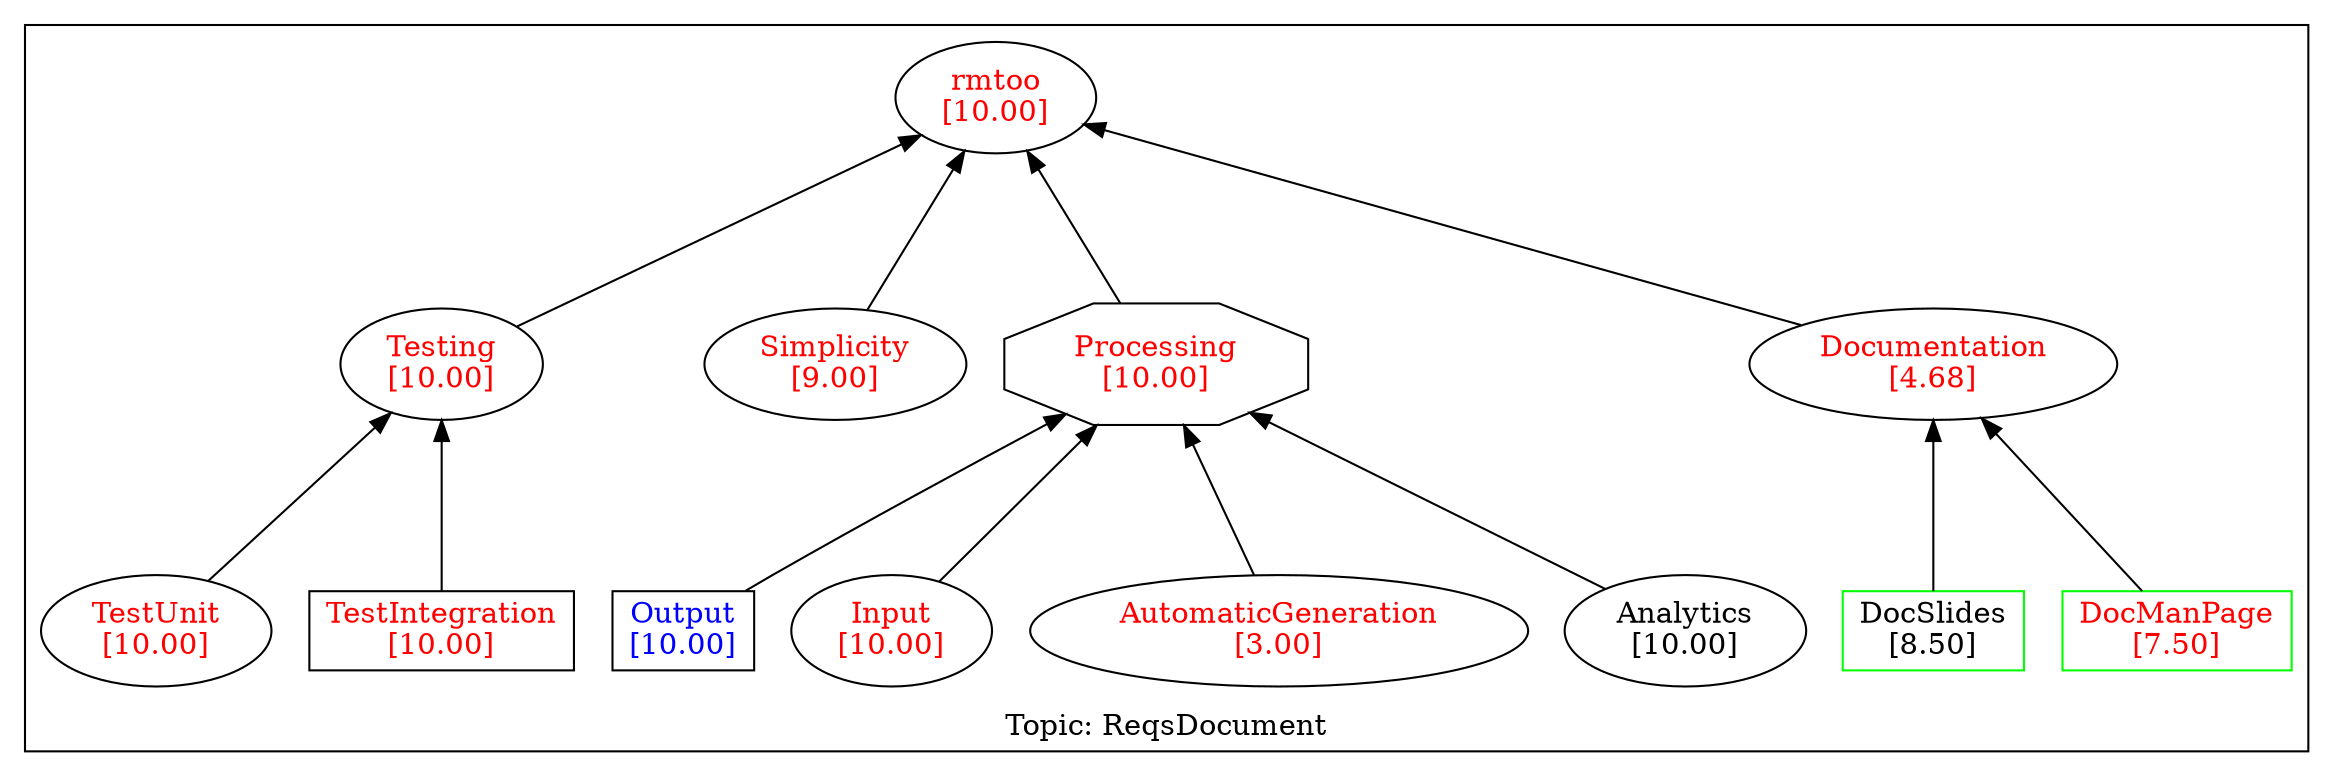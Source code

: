 digraph reqdeps {
rankdir=BT;
mclimit=10.0;
nslimit=10.0;ranksep=1;
subgraph cluster_GRAPH_ReqsDocument {
 label="Topic: ReqsDocument";
 "Analytics" [label="Analytics\n[10.00]"];
 "AutomaticGeneration" [fontcolor=red,label="AutomaticGeneration\n[3.00]"];
 "DocManPage" [color=green,fontcolor=red,label="DocManPage\n[7.50]",shape=box];
 "DocSlides" [color=green,label="DocSlides\n[8.50]",shape=box];
 "Documentation" [fontcolor=red,label="Documentation\n[4.68]"];
 "Input" [fontcolor=red,label="Input\n[10.00]"];
 "Output" [fontcolor=blue,label="Output\n[10.00]",shape=box];
 "Processing" [fontcolor=red,label="Processing\n[10.00]",shape=octagon];
 "Simplicity" [fontcolor=red,label="Simplicity\n[9.00]"];
 "TestIntegration" [fontcolor=red,label="TestIntegration\n[10.00]",shape=box];
 "TestUnit" [fontcolor=red,label="TestUnit\n[10.00]"];
 "Testing" [fontcolor=red,label="Testing\n[10.00]"];
 "rmtoo" [fontcolor=red,label="rmtoo\n[10.00]"];
 }
"Analytics" -> "Processing";
"AutomaticGeneration" -> "Processing";
"DocManPage" -> "Documentation";
"DocSlides" -> "Documentation";
"Documentation" -> "rmtoo";
"Input" -> "Processing";
"Output" -> "Processing";
"Processing" -> "rmtoo";
"Simplicity" -> "rmtoo";
"TestIntegration" -> "Testing";
"TestUnit" -> "Testing";
"Testing" -> "rmtoo";
}
